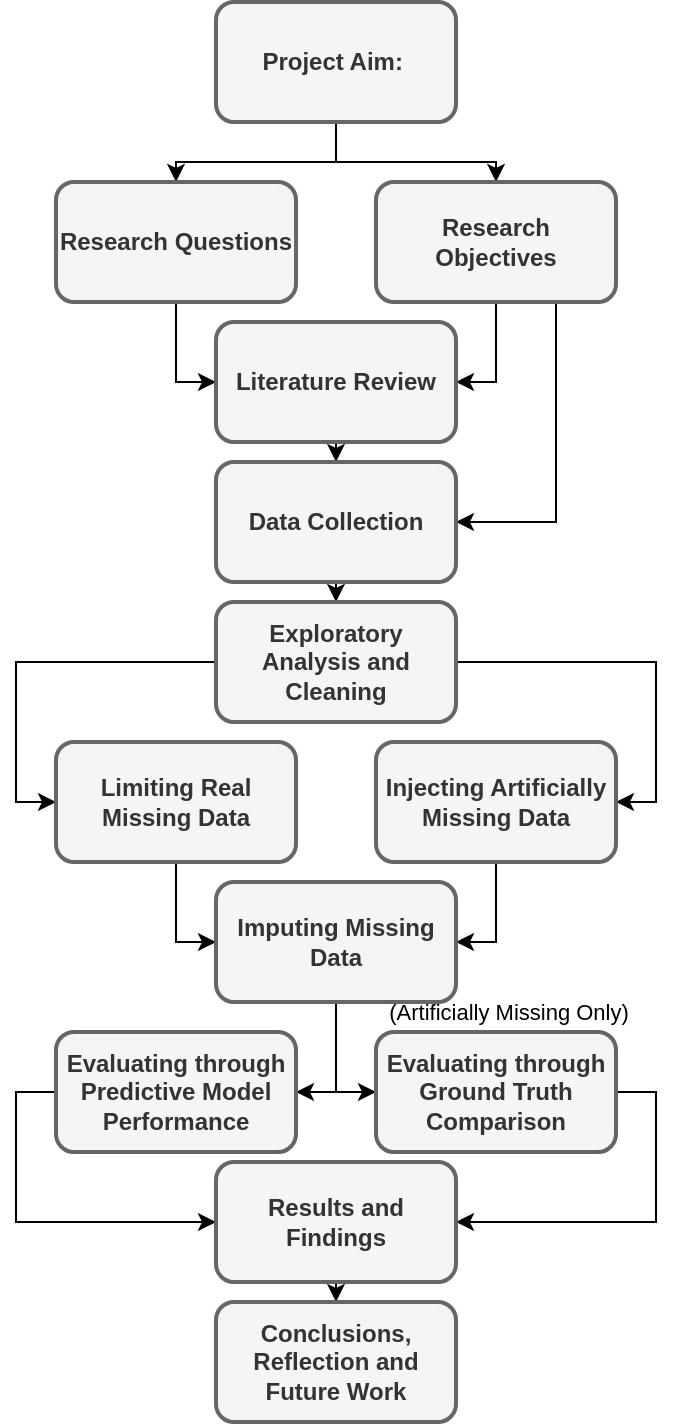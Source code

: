 <mxfile version="28.0.6">
  <diagram name="Page-1" id="KWg9GGsJ2Aq95nXZRUPh">
    <mxGraphModel dx="1426" dy="751" grid="1" gridSize="10" guides="1" tooltips="1" connect="1" arrows="1" fold="1" page="1" pageScale="1" pageWidth="827" pageHeight="1169" math="0" shadow="0">
      <root>
        <mxCell id="0" />
        <mxCell id="1" parent="0" />
        <mxCell id="BD7Wg0NSzrtczN6H--qx-6" style="edgeStyle=orthogonalEdgeStyle;rounded=0;orthogonalLoop=1;jettySize=auto;html=1;exitX=0.5;exitY=1;exitDx=0;exitDy=0;entryX=0.5;entryY=0;entryDx=0;entryDy=0;" edge="1" parent="1" source="BD7Wg0NSzrtczN6H--qx-1" target="BD7Wg0NSzrtczN6H--qx-3">
          <mxGeometry relative="1" as="geometry" />
        </mxCell>
        <mxCell id="BD7Wg0NSzrtczN6H--qx-7" style="edgeStyle=orthogonalEdgeStyle;rounded=0;orthogonalLoop=1;jettySize=auto;html=1;exitX=0.5;exitY=1;exitDx=0;exitDy=0;entryX=0.5;entryY=0;entryDx=0;entryDy=0;" edge="1" parent="1" source="BD7Wg0NSzrtczN6H--qx-1" target="BD7Wg0NSzrtczN6H--qx-2">
          <mxGeometry relative="1" as="geometry" />
        </mxCell>
        <mxCell id="BD7Wg0NSzrtczN6H--qx-1" value="Project Aim:&amp;nbsp;" style="rounded=1;whiteSpace=wrap;html=1;strokeWidth=2;shadow=0;glass=0;fillColor=#f5f5f5;fontColor=#333333;strokeColor=#666666;fontSize=12;fontStyle=1" vertex="1" parent="1">
          <mxGeometry x="139" y="10" width="120" height="60" as="geometry" />
        </mxCell>
        <mxCell id="BD7Wg0NSzrtczN6H--qx-12" style="edgeStyle=orthogonalEdgeStyle;rounded=0;orthogonalLoop=1;jettySize=auto;html=1;exitX=0.75;exitY=1;exitDx=0;exitDy=0;entryX=1;entryY=0.5;entryDx=0;entryDy=0;" edge="1" parent="1" source="BD7Wg0NSzrtczN6H--qx-2" target="BD7Wg0NSzrtczN6H--qx-5">
          <mxGeometry relative="1" as="geometry" />
        </mxCell>
        <mxCell id="BD7Wg0NSzrtczN6H--qx-37" style="edgeStyle=orthogonalEdgeStyle;rounded=0;orthogonalLoop=1;jettySize=auto;html=1;exitX=0.5;exitY=1;exitDx=0;exitDy=0;entryX=1;entryY=0.5;entryDx=0;entryDy=0;" edge="1" parent="1" source="BD7Wg0NSzrtczN6H--qx-2" target="BD7Wg0NSzrtczN6H--qx-4">
          <mxGeometry relative="1" as="geometry" />
        </mxCell>
        <mxCell id="BD7Wg0NSzrtczN6H--qx-2" value="Research Objectives" style="rounded=1;whiteSpace=wrap;html=1;strokeWidth=2;shadow=0;glass=0;fillColor=#f5f5f5;fontColor=#333333;strokeColor=#666666;fontSize=12;fontStyle=1" vertex="1" parent="1">
          <mxGeometry x="219" y="100" width="120" height="60" as="geometry" />
        </mxCell>
        <mxCell id="BD7Wg0NSzrtczN6H--qx-36" style="edgeStyle=orthogonalEdgeStyle;rounded=0;orthogonalLoop=1;jettySize=auto;html=1;exitX=0.5;exitY=1;exitDx=0;exitDy=0;entryX=0;entryY=0.5;entryDx=0;entryDy=0;" edge="1" parent="1" source="BD7Wg0NSzrtczN6H--qx-3" target="BD7Wg0NSzrtczN6H--qx-4">
          <mxGeometry relative="1" as="geometry" />
        </mxCell>
        <mxCell id="BD7Wg0NSzrtczN6H--qx-3" value="Research Questions" style="rounded=1;whiteSpace=wrap;html=1;strokeWidth=2;shadow=0;glass=0;fillColor=#f5f5f5;fontColor=#333333;strokeColor=#666666;fontSize=12;fontStyle=1" vertex="1" parent="1">
          <mxGeometry x="59" y="100" width="120" height="60" as="geometry" />
        </mxCell>
        <mxCell id="BD7Wg0NSzrtczN6H--qx-15" style="edgeStyle=orthogonalEdgeStyle;rounded=0;orthogonalLoop=1;jettySize=auto;html=1;exitX=0.5;exitY=1;exitDx=0;exitDy=0;" edge="1" parent="1" source="BD7Wg0NSzrtczN6H--qx-4" target="BD7Wg0NSzrtczN6H--qx-5">
          <mxGeometry relative="1" as="geometry" />
        </mxCell>
        <mxCell id="BD7Wg0NSzrtczN6H--qx-4" value="Literature Review" style="rounded=1;whiteSpace=wrap;html=1;strokeWidth=2;shadow=0;glass=0;fillColor=#f5f5f5;fontColor=#333333;strokeColor=#666666;fontSize=12;fontStyle=1" vertex="1" parent="1">
          <mxGeometry x="139" y="170" width="120" height="60" as="geometry" />
        </mxCell>
        <mxCell id="BD7Wg0NSzrtczN6H--qx-17" style="edgeStyle=orthogonalEdgeStyle;rounded=0;orthogonalLoop=1;jettySize=auto;html=1;exitX=0.5;exitY=1;exitDx=0;exitDy=0;" edge="1" parent="1" source="BD7Wg0NSzrtczN6H--qx-5" target="BD7Wg0NSzrtczN6H--qx-16">
          <mxGeometry relative="1" as="geometry" />
        </mxCell>
        <mxCell id="BD7Wg0NSzrtczN6H--qx-5" value="Data Collection" style="rounded=1;whiteSpace=wrap;html=1;strokeWidth=2;shadow=0;glass=0;fillColor=#f5f5f5;fontColor=#333333;strokeColor=#666666;fontSize=12;fontStyle=1" vertex="1" parent="1">
          <mxGeometry x="139" y="240" width="120" height="60" as="geometry" />
        </mxCell>
        <mxCell id="BD7Wg0NSzrtczN6H--qx-38" style="edgeStyle=orthogonalEdgeStyle;rounded=0;orthogonalLoop=1;jettySize=auto;html=1;exitX=0;exitY=0.5;exitDx=0;exitDy=0;entryX=0;entryY=0.5;entryDx=0;entryDy=0;" edge="1" parent="1" source="BD7Wg0NSzrtczN6H--qx-16" target="BD7Wg0NSzrtczN6H--qx-20">
          <mxGeometry relative="1" as="geometry" />
        </mxCell>
        <mxCell id="BD7Wg0NSzrtczN6H--qx-39" style="edgeStyle=orthogonalEdgeStyle;rounded=0;orthogonalLoop=1;jettySize=auto;html=1;exitX=1;exitY=0.5;exitDx=0;exitDy=0;entryX=1;entryY=0.5;entryDx=0;entryDy=0;" edge="1" parent="1" source="BD7Wg0NSzrtczN6H--qx-16" target="BD7Wg0NSzrtczN6H--qx-18">
          <mxGeometry relative="1" as="geometry" />
        </mxCell>
        <mxCell id="BD7Wg0NSzrtczN6H--qx-16" value="Exploratory Analysis and Cleaning" style="rounded=1;whiteSpace=wrap;html=1;strokeWidth=2;shadow=0;glass=0;fillColor=#f5f5f5;fontColor=#333333;strokeColor=#666666;fontSize=12;fontStyle=1" vertex="1" parent="1">
          <mxGeometry x="139" y="310" width="120" height="60" as="geometry" />
        </mxCell>
        <mxCell id="BD7Wg0NSzrtczN6H--qx-43" style="edgeStyle=orthogonalEdgeStyle;rounded=0;orthogonalLoop=1;jettySize=auto;html=1;exitX=0.5;exitY=1;exitDx=0;exitDy=0;entryX=1;entryY=0.5;entryDx=0;entryDy=0;" edge="1" parent="1" source="BD7Wg0NSzrtczN6H--qx-18" target="BD7Wg0NSzrtczN6H--qx-22">
          <mxGeometry relative="1" as="geometry" />
        </mxCell>
        <mxCell id="BD7Wg0NSzrtczN6H--qx-18" value="Injecting Artificially Missing Data" style="rounded=1;whiteSpace=wrap;html=1;strokeWidth=2;shadow=0;glass=0;fillColor=#f5f5f5;fontColor=#333333;strokeColor=#666666;fontSize=12;fontStyle=1" vertex="1" parent="1">
          <mxGeometry x="219" y="380" width="120" height="60" as="geometry" />
        </mxCell>
        <mxCell id="BD7Wg0NSzrtczN6H--qx-42" style="edgeStyle=orthogonalEdgeStyle;rounded=0;orthogonalLoop=1;jettySize=auto;html=1;exitX=0.5;exitY=1;exitDx=0;exitDy=0;entryX=0;entryY=0.5;entryDx=0;entryDy=0;" edge="1" parent="1" source="BD7Wg0NSzrtczN6H--qx-20" target="BD7Wg0NSzrtczN6H--qx-22">
          <mxGeometry relative="1" as="geometry" />
        </mxCell>
        <mxCell id="BD7Wg0NSzrtczN6H--qx-20" value="Limiting Real Missing Data" style="rounded=1;whiteSpace=wrap;html=1;strokeWidth=2;shadow=0;glass=0;fillColor=#f5f5f5;fontColor=#333333;strokeColor=#666666;fontSize=12;fontStyle=1" vertex="1" parent="1">
          <mxGeometry x="59" y="380" width="120" height="60" as="geometry" />
        </mxCell>
        <mxCell id="BD7Wg0NSzrtczN6H--qx-27" style="edgeStyle=orthogonalEdgeStyle;rounded=0;orthogonalLoop=1;jettySize=auto;html=1;exitX=0.5;exitY=1;exitDx=0;exitDy=0;entryX=1;entryY=0.5;entryDx=0;entryDy=0;" edge="1" parent="1" source="BD7Wg0NSzrtczN6H--qx-22" target="BD7Wg0NSzrtczN6H--qx-23">
          <mxGeometry relative="1" as="geometry" />
        </mxCell>
        <mxCell id="BD7Wg0NSzrtczN6H--qx-28" style="edgeStyle=orthogonalEdgeStyle;rounded=0;orthogonalLoop=1;jettySize=auto;html=1;exitX=0.5;exitY=1;exitDx=0;exitDy=0;entryX=0;entryY=0.5;entryDx=0;entryDy=0;" edge="1" parent="1" source="BD7Wg0NSzrtczN6H--qx-22" target="BD7Wg0NSzrtczN6H--qx-24">
          <mxGeometry relative="1" as="geometry" />
        </mxCell>
        <mxCell id="BD7Wg0NSzrtczN6H--qx-46" value="(Artificially Missing Only)" style="edgeLabel;html=1;align=center;verticalAlign=middle;resizable=0;points=[];" vertex="1" connectable="0" parent="BD7Wg0NSzrtczN6H--qx-28">
          <mxGeometry x="0.578" y="1" relative="1" as="geometry">
            <mxPoint x="79" y="-39" as="offset" />
          </mxGeometry>
        </mxCell>
        <mxCell id="BD7Wg0NSzrtczN6H--qx-22" value="Imputing Missing Data" style="rounded=1;whiteSpace=wrap;html=1;strokeWidth=2;shadow=0;glass=0;fillColor=#f5f5f5;fontColor=#333333;strokeColor=#666666;fontSize=12;fontStyle=1" vertex="1" parent="1">
          <mxGeometry x="139" y="450" width="120" height="60" as="geometry" />
        </mxCell>
        <mxCell id="BD7Wg0NSzrtczN6H--qx-45" style="edgeStyle=orthogonalEdgeStyle;rounded=0;orthogonalLoop=1;jettySize=auto;html=1;exitX=0;exitY=0.5;exitDx=0;exitDy=0;entryX=0;entryY=0.5;entryDx=0;entryDy=0;" edge="1" parent="1" source="BD7Wg0NSzrtczN6H--qx-23" target="BD7Wg0NSzrtczN6H--qx-29">
          <mxGeometry relative="1" as="geometry" />
        </mxCell>
        <mxCell id="BD7Wg0NSzrtczN6H--qx-23" value="Evaluating through Predictive Model Performance" style="rounded=1;whiteSpace=wrap;html=1;strokeWidth=2;shadow=0;glass=0;fillColor=#f5f5f5;fontColor=#333333;strokeColor=#666666;fontSize=12;fontStyle=1" vertex="1" parent="1">
          <mxGeometry x="59" y="525" width="120" height="60" as="geometry" />
        </mxCell>
        <mxCell id="BD7Wg0NSzrtczN6H--qx-44" style="edgeStyle=orthogonalEdgeStyle;rounded=0;orthogonalLoop=1;jettySize=auto;html=1;exitX=1;exitY=0.5;exitDx=0;exitDy=0;entryX=1;entryY=0.5;entryDx=0;entryDy=0;" edge="1" parent="1" source="BD7Wg0NSzrtczN6H--qx-24" target="BD7Wg0NSzrtczN6H--qx-29">
          <mxGeometry relative="1" as="geometry" />
        </mxCell>
        <mxCell id="BD7Wg0NSzrtczN6H--qx-24" value="Evaluating through Ground Truth Comparison" style="rounded=1;whiteSpace=wrap;html=1;strokeWidth=2;shadow=0;glass=0;fillColor=#f5f5f5;fontColor=#333333;strokeColor=#666666;fontSize=12;fontStyle=1" vertex="1" parent="1">
          <mxGeometry x="219" y="525" width="120" height="60" as="geometry" />
        </mxCell>
        <mxCell id="BD7Wg0NSzrtczN6H--qx-33" style="edgeStyle=orthogonalEdgeStyle;rounded=0;orthogonalLoop=1;jettySize=auto;html=1;exitX=0.5;exitY=1;exitDx=0;exitDy=0;entryX=0.5;entryY=0;entryDx=0;entryDy=0;" edge="1" parent="1" source="BD7Wg0NSzrtczN6H--qx-29" target="BD7Wg0NSzrtczN6H--qx-32">
          <mxGeometry relative="1" as="geometry" />
        </mxCell>
        <mxCell id="BD7Wg0NSzrtczN6H--qx-29" value="Results and Findings" style="rounded=1;whiteSpace=wrap;html=1;strokeWidth=2;shadow=0;glass=0;fillColor=#f5f5f5;fontColor=#333333;strokeColor=#666666;fontSize=12;fontStyle=1" vertex="1" parent="1">
          <mxGeometry x="139" y="590" width="120" height="60" as="geometry" />
        </mxCell>
        <mxCell id="BD7Wg0NSzrtczN6H--qx-32" value="Conclusions, Reflection and Future Work" style="rounded=1;whiteSpace=wrap;html=1;strokeWidth=2;shadow=0;glass=0;fillColor=#f5f5f5;fontColor=#333333;strokeColor=#666666;fontSize=12;fontStyle=1" vertex="1" parent="1">
          <mxGeometry x="139" y="660" width="120" height="60" as="geometry" />
        </mxCell>
      </root>
    </mxGraphModel>
  </diagram>
</mxfile>
